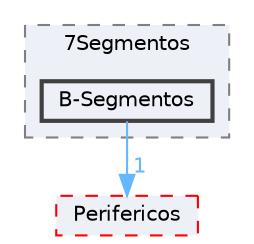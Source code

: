 digraph "E:/Agustin/Escritorio/MCUexpresso/KitLPC845-C++/src/Drivers/Hardware/02-Displays/7Segmentos/B-Segmentos"
{
 // LATEX_PDF_SIZE
  bgcolor="transparent";
  edge [fontname=Helvetica,fontsize=10,labelfontname=Helvetica,labelfontsize=10];
  node [fontname=Helvetica,fontsize=10,shape=box,height=0.2,width=0.4];
  compound=true
  subgraph clusterdir_6f52b4b1ba388d7141328ee2524c9948 {
    graph [ bgcolor="#edf0f7", pencolor="grey50", label="7Segmentos", fontname=Helvetica,fontsize=10 style="filled,dashed", URL="dir_6f52b4b1ba388d7141328ee2524c9948.html",tooltip=""]
  dir_fb9c8ddf1ff5f1fb8933c3c3d558ac9f [label="B-Segmentos", fillcolor="#edf0f7", color="grey25", style="filled,bold", URL="dir_fb9c8ddf1ff5f1fb8933c3c3d558ac9f.html",tooltip=""];
  }
  dir_fddceb55b13f36ba841fc9095bbfed65 [label="Perifericos", fillcolor="#edf0f7", color="red", style="filled,dashed", URL="dir_fddceb55b13f36ba841fc9095bbfed65.html",tooltip=""];
  dir_fb9c8ddf1ff5f1fb8933c3c3d558ac9f->dir_fddceb55b13f36ba841fc9095bbfed65 [headlabel="1", labeldistance=1.5 headhref="dir_000024_000031.html" href="dir_000024_000031.html" color="steelblue1" fontcolor="steelblue1"];
}
